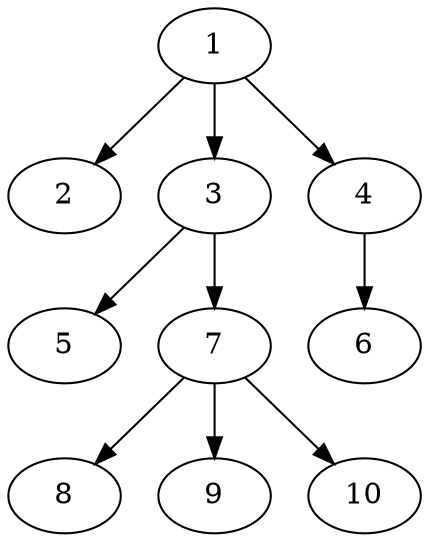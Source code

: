 // DAG automatically generated by daggen at Tue Jul 18 11:30:58 2017
// ./daggen --dot -n 10 --fat 0.2 --regular 0.2 --density 0.8 --jump 4 
digraph G {
  1 [size="568066744488", alpha="0.01"]
  1 -> 2 [size ="679477248"]
  1 -> 3 [size ="679477248"]
  1 -> 4 [size ="679477248"]
  2 [size="7804977383", alpha="0.16"]
  3 [size="231928233984", alpha="0.13"]
  3 -> 5 [size ="301989888"]
  3 -> 7 [size ="301989888"]
  4 [size="12589836823", alpha="0.03"]
  4 -> 6 [size ="33554432"]
  5 [size="14403672112", alpha="0.18"]
  6 [size="68719476736", alpha="0.10"]
  7 [size="18729635908", alpha="0.07"]
  7 -> 8 [size ="536870912"]
  7 -> 9 [size ="536870912"]
  7 -> 10 [size ="536870912"]
  8 [size="134217728000", alpha="0.04"]
  9 [size="18204168475", alpha="0.01"]
  10 [size="1588267027", alpha="0.13"]
}
